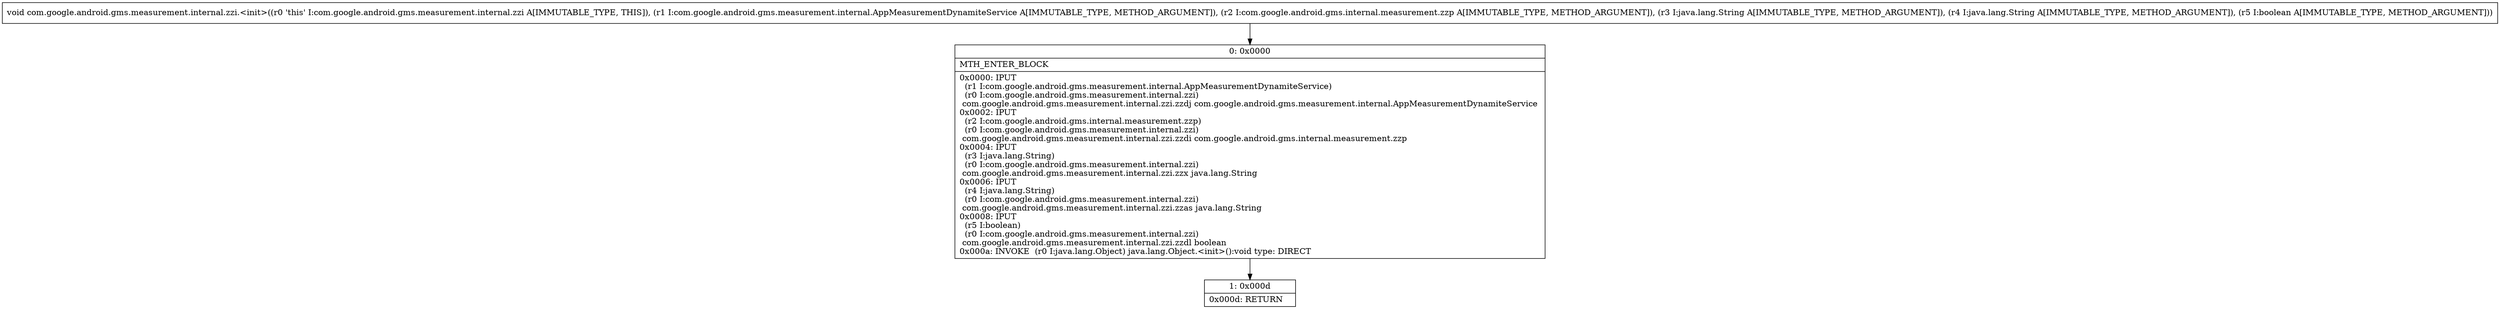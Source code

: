 digraph "CFG forcom.google.android.gms.measurement.internal.zzi.\<init\>(Lcom\/google\/android\/gms\/measurement\/internal\/AppMeasurementDynamiteService;Lcom\/google\/android\/gms\/internal\/measurement\/zzp;Ljava\/lang\/String;Ljava\/lang\/String;Z)V" {
Node_0 [shape=record,label="{0\:\ 0x0000|MTH_ENTER_BLOCK\l|0x0000: IPUT  \l  (r1 I:com.google.android.gms.measurement.internal.AppMeasurementDynamiteService)\l  (r0 I:com.google.android.gms.measurement.internal.zzi)\l com.google.android.gms.measurement.internal.zzi.zzdj com.google.android.gms.measurement.internal.AppMeasurementDynamiteService \l0x0002: IPUT  \l  (r2 I:com.google.android.gms.internal.measurement.zzp)\l  (r0 I:com.google.android.gms.measurement.internal.zzi)\l com.google.android.gms.measurement.internal.zzi.zzdi com.google.android.gms.internal.measurement.zzp \l0x0004: IPUT  \l  (r3 I:java.lang.String)\l  (r0 I:com.google.android.gms.measurement.internal.zzi)\l com.google.android.gms.measurement.internal.zzi.zzx java.lang.String \l0x0006: IPUT  \l  (r4 I:java.lang.String)\l  (r0 I:com.google.android.gms.measurement.internal.zzi)\l com.google.android.gms.measurement.internal.zzi.zzas java.lang.String \l0x0008: IPUT  \l  (r5 I:boolean)\l  (r0 I:com.google.android.gms.measurement.internal.zzi)\l com.google.android.gms.measurement.internal.zzi.zzdl boolean \l0x000a: INVOKE  (r0 I:java.lang.Object) java.lang.Object.\<init\>():void type: DIRECT \l}"];
Node_1 [shape=record,label="{1\:\ 0x000d|0x000d: RETURN   \l}"];
MethodNode[shape=record,label="{void com.google.android.gms.measurement.internal.zzi.\<init\>((r0 'this' I:com.google.android.gms.measurement.internal.zzi A[IMMUTABLE_TYPE, THIS]), (r1 I:com.google.android.gms.measurement.internal.AppMeasurementDynamiteService A[IMMUTABLE_TYPE, METHOD_ARGUMENT]), (r2 I:com.google.android.gms.internal.measurement.zzp A[IMMUTABLE_TYPE, METHOD_ARGUMENT]), (r3 I:java.lang.String A[IMMUTABLE_TYPE, METHOD_ARGUMENT]), (r4 I:java.lang.String A[IMMUTABLE_TYPE, METHOD_ARGUMENT]), (r5 I:boolean A[IMMUTABLE_TYPE, METHOD_ARGUMENT])) }"];
MethodNode -> Node_0;
Node_0 -> Node_1;
}

